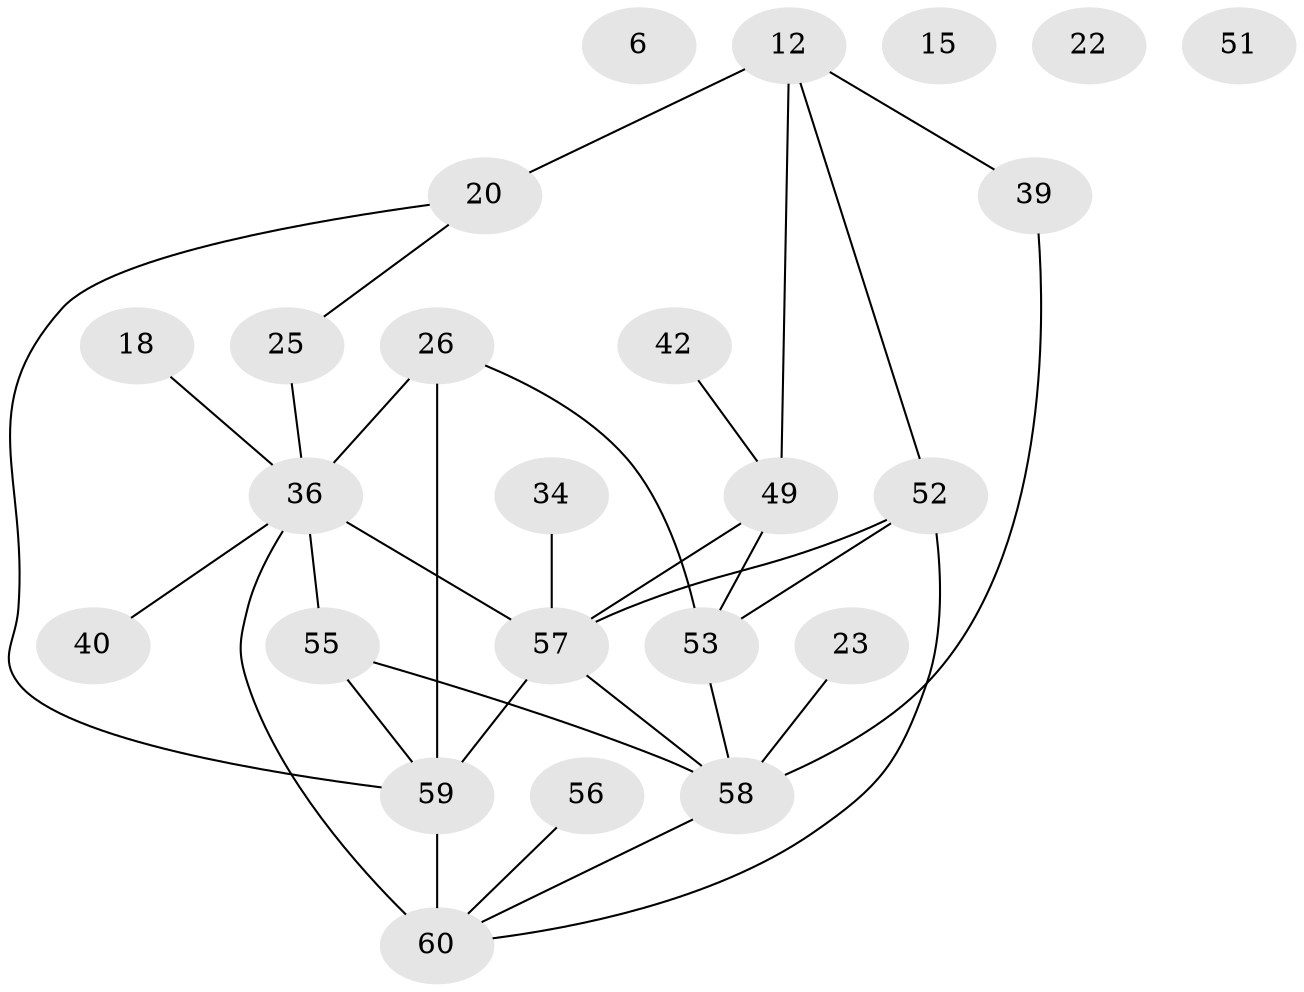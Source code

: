// original degree distribution, {2: 0.3, 6: 0.05, 3: 0.21666666666666667, 0: 0.06666666666666667, 4: 0.18333333333333332, 5: 0.05, 1: 0.13333333333333333}
// Generated by graph-tools (version 1.1) at 2025/43/03/04/25 21:43:42]
// undirected, 24 vertices, 32 edges
graph export_dot {
graph [start="1"]
  node [color=gray90,style=filled];
  6;
  12;
  15;
  18;
  20 [super="+9"];
  22;
  23;
  25;
  26 [super="+14"];
  34;
  36 [super="+32"];
  39;
  40;
  42;
  49 [super="+4+8+41+29"];
  51;
  52 [super="+11+38"];
  53 [super="+28+33+43+48"];
  55 [super="+46"];
  56 [super="+24"];
  57 [super="+47+44"];
  58 [super="+50+54"];
  59 [super="+2+19+45"];
  60 [super="+13+35"];
  12 -- 20 [weight=2];
  12 -- 39;
  12 -- 49;
  12 -- 52;
  18 -- 36;
  20 -- 25;
  20 -- 59;
  23 -- 58;
  25 -- 36;
  26 -- 59 [weight=3];
  26 -- 36 [weight=2];
  26 -- 53;
  34 -- 57;
  36 -- 60 [weight=2];
  36 -- 40;
  36 -- 55 [weight=2];
  36 -- 57;
  39 -- 58;
  42 -- 49;
  49 -- 53;
  49 -- 57;
  52 -- 53;
  52 -- 60;
  52 -- 57;
  53 -- 58;
  55 -- 59;
  55 -- 58;
  56 -- 60;
  57 -- 58;
  57 -- 59 [weight=4];
  58 -- 60 [weight=2];
  59 -- 60 [weight=3];
}
